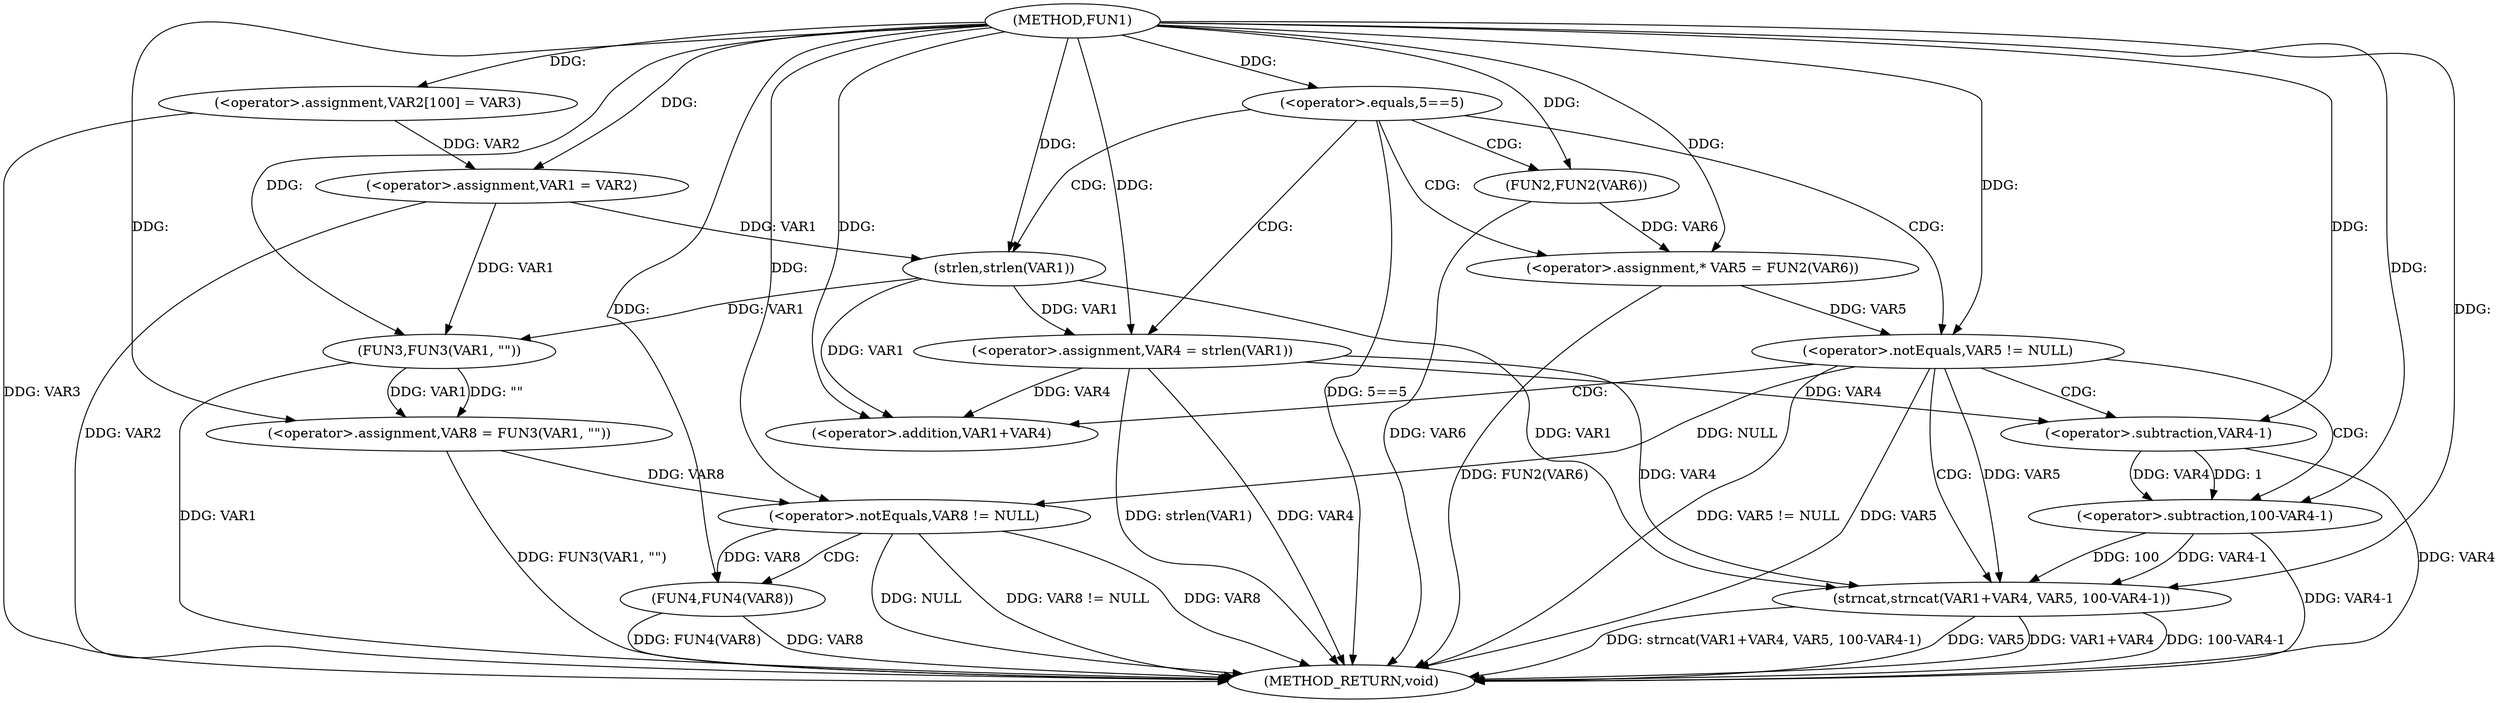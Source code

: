 digraph FUN1 {  
"1000100" [label = "(METHOD,FUN1)" ]
"1000155" [label = "(METHOD_RETURN,void)" ]
"1000104" [label = "(<operator>.assignment,VAR2[100] = VAR3)" ]
"1000107" [label = "(<operator>.assignment,VAR1 = VAR2)" ]
"1000111" [label = "(<operator>.equals,5==5)" ]
"1000117" [label = "(<operator>.assignment,VAR4 = strlen(VAR1))" ]
"1000119" [label = "(strlen,strlen(VAR1))" ]
"1000122" [label = "(<operator>.assignment,* VAR5 = FUN2(VAR6))" ]
"1000124" [label = "(FUN2,FUN2(VAR6))" ]
"1000127" [label = "(<operator>.notEquals,VAR5 != NULL)" ]
"1000131" [label = "(strncat,strncat(VAR1+VAR4, VAR5, 100-VAR4-1))" ]
"1000132" [label = "(<operator>.addition,VAR1+VAR4)" ]
"1000136" [label = "(<operator>.subtraction,100-VAR4-1)" ]
"1000138" [label = "(<operator>.subtraction,VAR4-1)" ]
"1000143" [label = "(<operator>.assignment,VAR8 = FUN3(VAR1, \"\"))" ]
"1000145" [label = "(FUN3,FUN3(VAR1, \"\"))" ]
"1000149" [label = "(<operator>.notEquals,VAR8 != NULL)" ]
"1000153" [label = "(FUN4,FUN4(VAR8))" ]
  "1000124" -> "1000155"  [ label = "DDG: VAR6"] 
  "1000149" -> "1000155"  [ label = "DDG: VAR8 != NULL"] 
  "1000117" -> "1000155"  [ label = "DDG: VAR4"] 
  "1000153" -> "1000155"  [ label = "DDG: VAR8"] 
  "1000131" -> "1000155"  [ label = "DDG: VAR5"] 
  "1000149" -> "1000155"  [ label = "DDG: VAR8"] 
  "1000117" -> "1000155"  [ label = "DDG: strlen(VAR1)"] 
  "1000145" -> "1000155"  [ label = "DDG: VAR1"] 
  "1000111" -> "1000155"  [ label = "DDG: 5==5"] 
  "1000149" -> "1000155"  [ label = "DDG: NULL"] 
  "1000131" -> "1000155"  [ label = "DDG: VAR1+VAR4"] 
  "1000138" -> "1000155"  [ label = "DDG: VAR4"] 
  "1000127" -> "1000155"  [ label = "DDG: VAR5 != NULL"] 
  "1000153" -> "1000155"  [ label = "DDG: FUN4(VAR8)"] 
  "1000131" -> "1000155"  [ label = "DDG: 100-VAR4-1"] 
  "1000143" -> "1000155"  [ label = "DDG: FUN3(VAR1, \"\")"] 
  "1000127" -> "1000155"  [ label = "DDG: VAR5"] 
  "1000136" -> "1000155"  [ label = "DDG: VAR4-1"] 
  "1000104" -> "1000155"  [ label = "DDG: VAR3"] 
  "1000107" -> "1000155"  [ label = "DDG: VAR2"] 
  "1000131" -> "1000155"  [ label = "DDG: strncat(VAR1+VAR4, VAR5, 100-VAR4-1)"] 
  "1000122" -> "1000155"  [ label = "DDG: FUN2(VAR6)"] 
  "1000100" -> "1000104"  [ label = "DDG: "] 
  "1000104" -> "1000107"  [ label = "DDG: VAR2"] 
  "1000100" -> "1000107"  [ label = "DDG: "] 
  "1000100" -> "1000111"  [ label = "DDG: "] 
  "1000119" -> "1000117"  [ label = "DDG: VAR1"] 
  "1000100" -> "1000117"  [ label = "DDG: "] 
  "1000107" -> "1000119"  [ label = "DDG: VAR1"] 
  "1000100" -> "1000119"  [ label = "DDG: "] 
  "1000124" -> "1000122"  [ label = "DDG: VAR6"] 
  "1000100" -> "1000122"  [ label = "DDG: "] 
  "1000100" -> "1000124"  [ label = "DDG: "] 
  "1000122" -> "1000127"  [ label = "DDG: VAR5"] 
  "1000100" -> "1000127"  [ label = "DDG: "] 
  "1000119" -> "1000131"  [ label = "DDG: VAR1"] 
  "1000100" -> "1000131"  [ label = "DDG: "] 
  "1000117" -> "1000131"  [ label = "DDG: VAR4"] 
  "1000119" -> "1000132"  [ label = "DDG: VAR1"] 
  "1000100" -> "1000132"  [ label = "DDG: "] 
  "1000117" -> "1000132"  [ label = "DDG: VAR4"] 
  "1000127" -> "1000131"  [ label = "DDG: VAR5"] 
  "1000136" -> "1000131"  [ label = "DDG: 100"] 
  "1000136" -> "1000131"  [ label = "DDG: VAR4-1"] 
  "1000100" -> "1000136"  [ label = "DDG: "] 
  "1000138" -> "1000136"  [ label = "DDG: VAR4"] 
  "1000138" -> "1000136"  [ label = "DDG: 1"] 
  "1000100" -> "1000138"  [ label = "DDG: "] 
  "1000117" -> "1000138"  [ label = "DDG: VAR4"] 
  "1000145" -> "1000143"  [ label = "DDG: VAR1"] 
  "1000145" -> "1000143"  [ label = "DDG: \"\""] 
  "1000100" -> "1000143"  [ label = "DDG: "] 
  "1000107" -> "1000145"  [ label = "DDG: VAR1"] 
  "1000119" -> "1000145"  [ label = "DDG: VAR1"] 
  "1000100" -> "1000145"  [ label = "DDG: "] 
  "1000143" -> "1000149"  [ label = "DDG: VAR8"] 
  "1000100" -> "1000149"  [ label = "DDG: "] 
  "1000127" -> "1000149"  [ label = "DDG: NULL"] 
  "1000149" -> "1000153"  [ label = "DDG: VAR8"] 
  "1000100" -> "1000153"  [ label = "DDG: "] 
  "1000111" -> "1000124"  [ label = "CDG: "] 
  "1000111" -> "1000119"  [ label = "CDG: "] 
  "1000111" -> "1000117"  [ label = "CDG: "] 
  "1000111" -> "1000127"  [ label = "CDG: "] 
  "1000111" -> "1000122"  [ label = "CDG: "] 
  "1000127" -> "1000132"  [ label = "CDG: "] 
  "1000127" -> "1000131"  [ label = "CDG: "] 
  "1000127" -> "1000136"  [ label = "CDG: "] 
  "1000127" -> "1000138"  [ label = "CDG: "] 
  "1000149" -> "1000153"  [ label = "CDG: "] 
}
